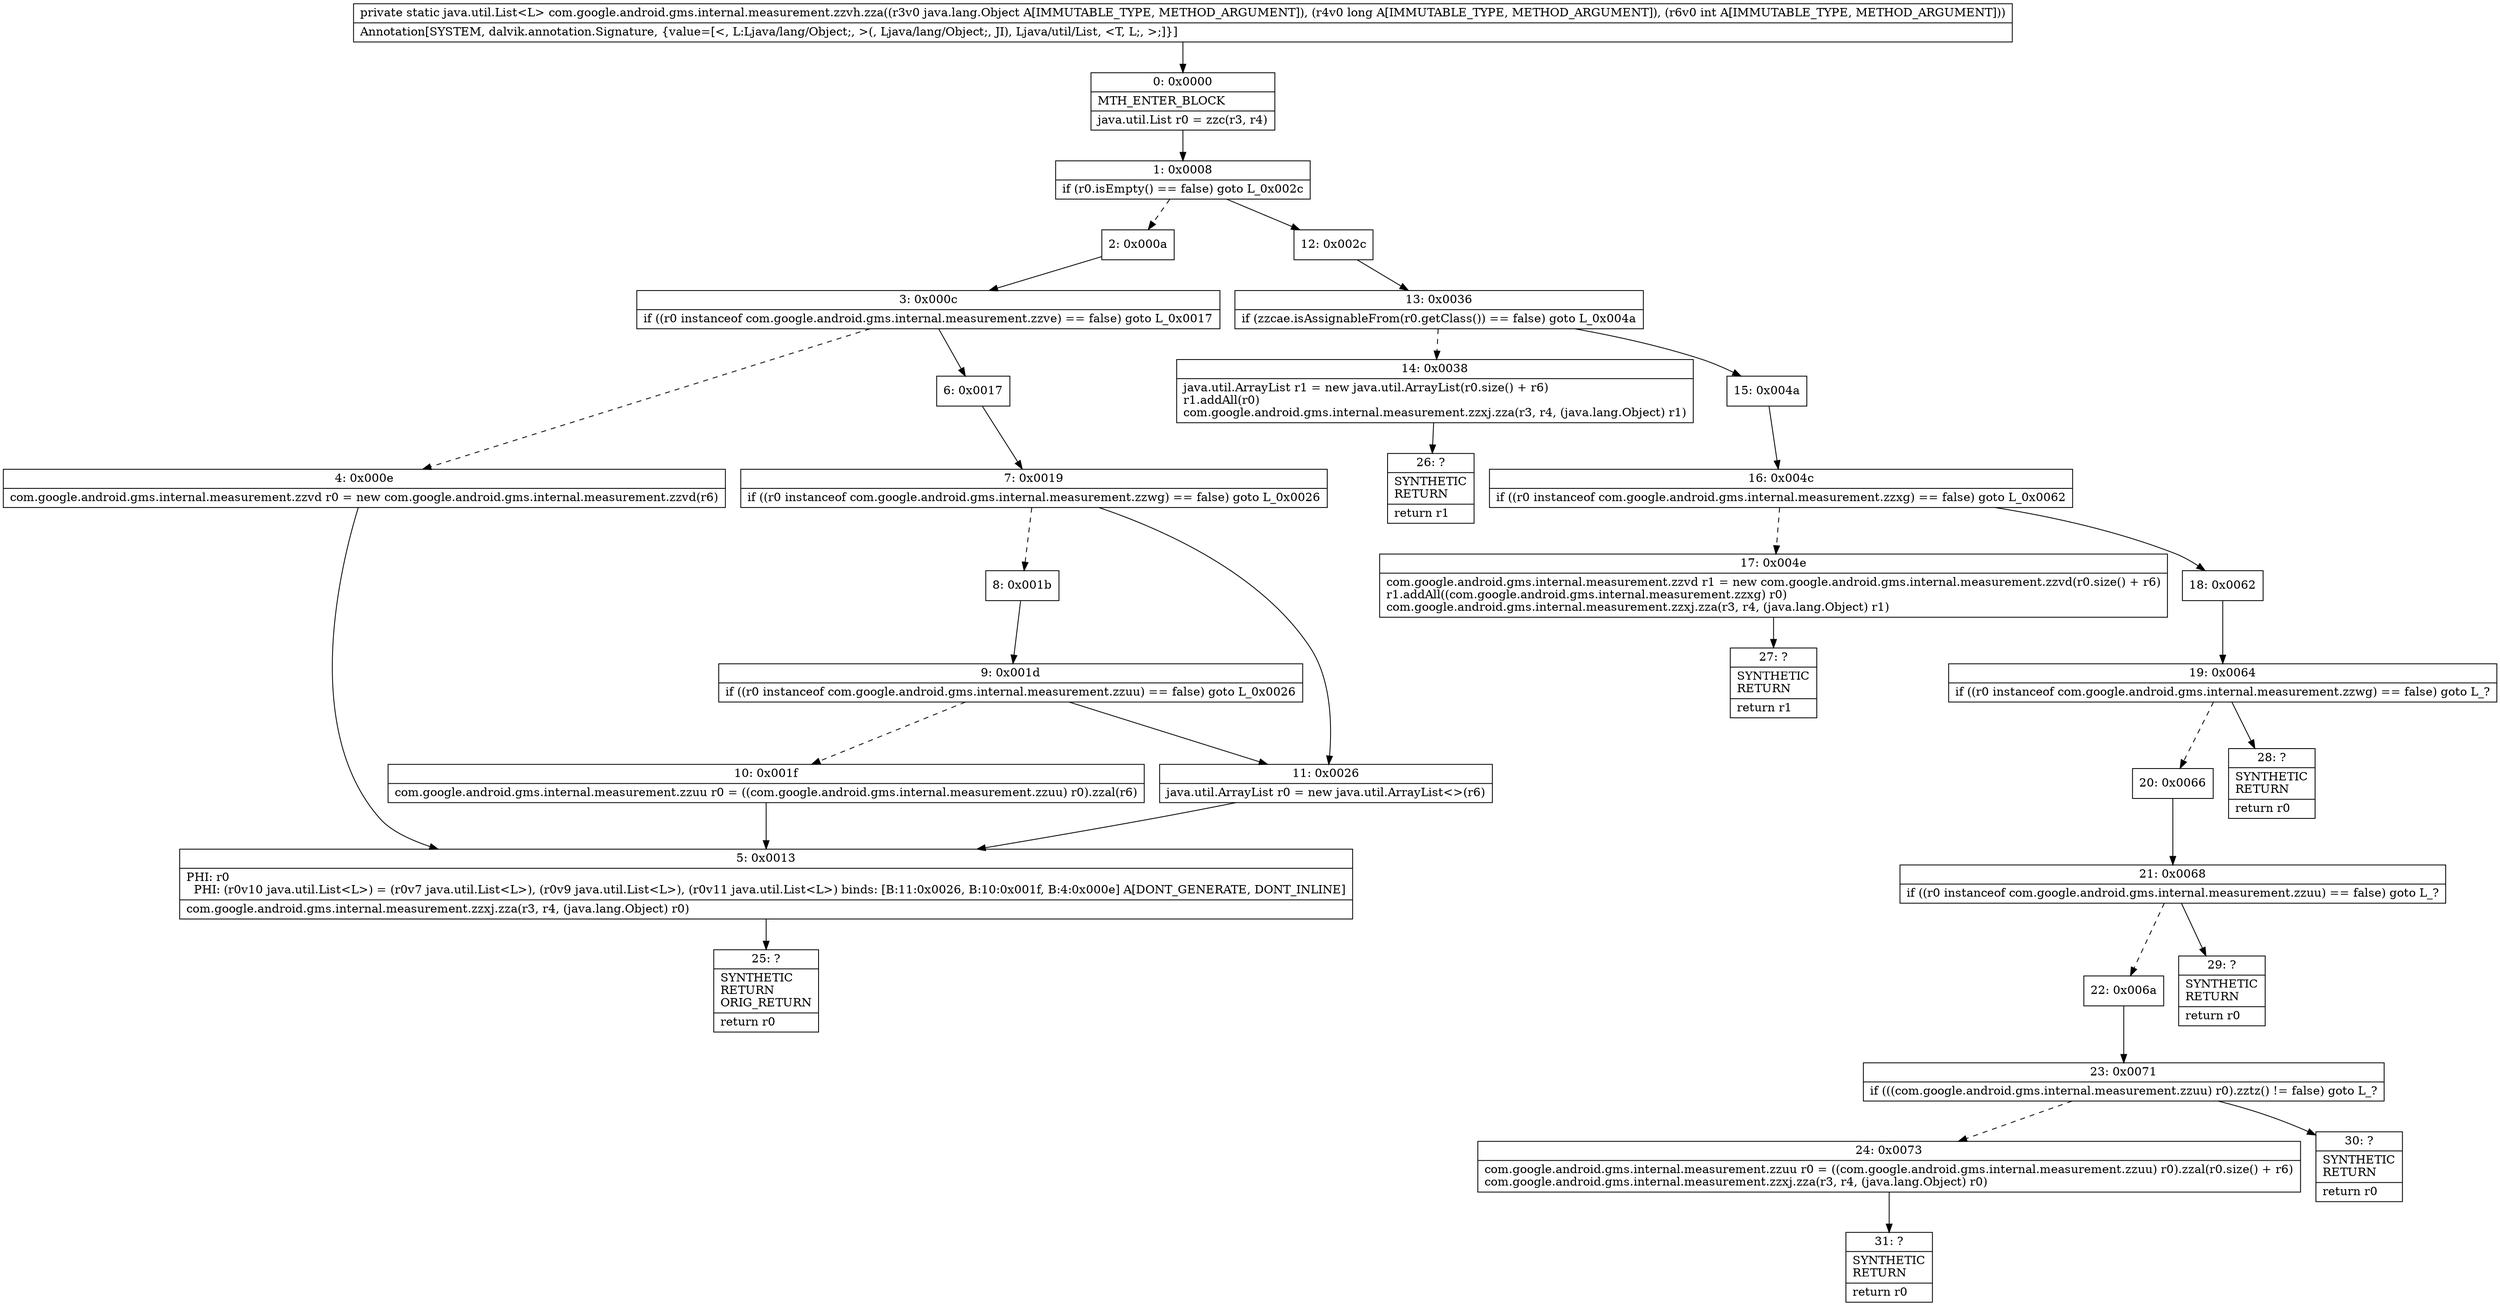 digraph "CFG forcom.google.android.gms.internal.measurement.zzvh.zza(Ljava\/lang\/Object;JI)Ljava\/util\/List;" {
Node_0 [shape=record,label="{0\:\ 0x0000|MTH_ENTER_BLOCK\l|java.util.List r0 = zzc(r3, r4)\l}"];
Node_1 [shape=record,label="{1\:\ 0x0008|if (r0.isEmpty() == false) goto L_0x002c\l}"];
Node_2 [shape=record,label="{2\:\ 0x000a}"];
Node_3 [shape=record,label="{3\:\ 0x000c|if ((r0 instanceof com.google.android.gms.internal.measurement.zzve) == false) goto L_0x0017\l}"];
Node_4 [shape=record,label="{4\:\ 0x000e|com.google.android.gms.internal.measurement.zzvd r0 = new com.google.android.gms.internal.measurement.zzvd(r6)\l}"];
Node_5 [shape=record,label="{5\:\ 0x0013|PHI: r0 \l  PHI: (r0v10 java.util.List\<L\>) = (r0v7 java.util.List\<L\>), (r0v9 java.util.List\<L\>), (r0v11 java.util.List\<L\>) binds: [B:11:0x0026, B:10:0x001f, B:4:0x000e] A[DONT_GENERATE, DONT_INLINE]\l|com.google.android.gms.internal.measurement.zzxj.zza(r3, r4, (java.lang.Object) r0)\l}"];
Node_6 [shape=record,label="{6\:\ 0x0017}"];
Node_7 [shape=record,label="{7\:\ 0x0019|if ((r0 instanceof com.google.android.gms.internal.measurement.zzwg) == false) goto L_0x0026\l}"];
Node_8 [shape=record,label="{8\:\ 0x001b}"];
Node_9 [shape=record,label="{9\:\ 0x001d|if ((r0 instanceof com.google.android.gms.internal.measurement.zzuu) == false) goto L_0x0026\l}"];
Node_10 [shape=record,label="{10\:\ 0x001f|com.google.android.gms.internal.measurement.zzuu r0 = ((com.google.android.gms.internal.measurement.zzuu) r0).zzal(r6)\l}"];
Node_11 [shape=record,label="{11\:\ 0x0026|java.util.ArrayList r0 = new java.util.ArrayList\<\>(r6)\l}"];
Node_12 [shape=record,label="{12\:\ 0x002c}"];
Node_13 [shape=record,label="{13\:\ 0x0036|if (zzcae.isAssignableFrom(r0.getClass()) == false) goto L_0x004a\l}"];
Node_14 [shape=record,label="{14\:\ 0x0038|java.util.ArrayList r1 = new java.util.ArrayList(r0.size() + r6)\lr1.addAll(r0)\lcom.google.android.gms.internal.measurement.zzxj.zza(r3, r4, (java.lang.Object) r1)\l}"];
Node_15 [shape=record,label="{15\:\ 0x004a}"];
Node_16 [shape=record,label="{16\:\ 0x004c|if ((r0 instanceof com.google.android.gms.internal.measurement.zzxg) == false) goto L_0x0062\l}"];
Node_17 [shape=record,label="{17\:\ 0x004e|com.google.android.gms.internal.measurement.zzvd r1 = new com.google.android.gms.internal.measurement.zzvd(r0.size() + r6)\lr1.addAll((com.google.android.gms.internal.measurement.zzxg) r0)\lcom.google.android.gms.internal.measurement.zzxj.zza(r3, r4, (java.lang.Object) r1)\l}"];
Node_18 [shape=record,label="{18\:\ 0x0062}"];
Node_19 [shape=record,label="{19\:\ 0x0064|if ((r0 instanceof com.google.android.gms.internal.measurement.zzwg) == false) goto L_?\l}"];
Node_20 [shape=record,label="{20\:\ 0x0066}"];
Node_21 [shape=record,label="{21\:\ 0x0068|if ((r0 instanceof com.google.android.gms.internal.measurement.zzuu) == false) goto L_?\l}"];
Node_22 [shape=record,label="{22\:\ 0x006a}"];
Node_23 [shape=record,label="{23\:\ 0x0071|if (((com.google.android.gms.internal.measurement.zzuu) r0).zztz() != false) goto L_?\l}"];
Node_24 [shape=record,label="{24\:\ 0x0073|com.google.android.gms.internal.measurement.zzuu r0 = ((com.google.android.gms.internal.measurement.zzuu) r0).zzal(r0.size() + r6)\lcom.google.android.gms.internal.measurement.zzxj.zza(r3, r4, (java.lang.Object) r0)\l}"];
Node_25 [shape=record,label="{25\:\ ?|SYNTHETIC\lRETURN\lORIG_RETURN\l|return r0\l}"];
Node_26 [shape=record,label="{26\:\ ?|SYNTHETIC\lRETURN\l|return r1\l}"];
Node_27 [shape=record,label="{27\:\ ?|SYNTHETIC\lRETURN\l|return r1\l}"];
Node_28 [shape=record,label="{28\:\ ?|SYNTHETIC\lRETURN\l|return r0\l}"];
Node_29 [shape=record,label="{29\:\ ?|SYNTHETIC\lRETURN\l|return r0\l}"];
Node_30 [shape=record,label="{30\:\ ?|SYNTHETIC\lRETURN\l|return r0\l}"];
Node_31 [shape=record,label="{31\:\ ?|SYNTHETIC\lRETURN\l|return r0\l}"];
MethodNode[shape=record,label="{private static java.util.List\<L\> com.google.android.gms.internal.measurement.zzvh.zza((r3v0 java.lang.Object A[IMMUTABLE_TYPE, METHOD_ARGUMENT]), (r4v0 long A[IMMUTABLE_TYPE, METHOD_ARGUMENT]), (r6v0 int A[IMMUTABLE_TYPE, METHOD_ARGUMENT]))  | Annotation[SYSTEM, dalvik.annotation.Signature, \{value=[\<, L:Ljava\/lang\/Object;, \>(, Ljava\/lang\/Object;, JI), Ljava\/util\/List, \<T, L;, \>;]\}]\l}"];
MethodNode -> Node_0;
Node_0 -> Node_1;
Node_1 -> Node_2[style=dashed];
Node_1 -> Node_12;
Node_2 -> Node_3;
Node_3 -> Node_4[style=dashed];
Node_3 -> Node_6;
Node_4 -> Node_5;
Node_5 -> Node_25;
Node_6 -> Node_7;
Node_7 -> Node_8[style=dashed];
Node_7 -> Node_11;
Node_8 -> Node_9;
Node_9 -> Node_10[style=dashed];
Node_9 -> Node_11;
Node_10 -> Node_5;
Node_11 -> Node_5;
Node_12 -> Node_13;
Node_13 -> Node_14[style=dashed];
Node_13 -> Node_15;
Node_14 -> Node_26;
Node_15 -> Node_16;
Node_16 -> Node_17[style=dashed];
Node_16 -> Node_18;
Node_17 -> Node_27;
Node_18 -> Node_19;
Node_19 -> Node_20[style=dashed];
Node_19 -> Node_28;
Node_20 -> Node_21;
Node_21 -> Node_22[style=dashed];
Node_21 -> Node_29;
Node_22 -> Node_23;
Node_23 -> Node_24[style=dashed];
Node_23 -> Node_30;
Node_24 -> Node_31;
}

